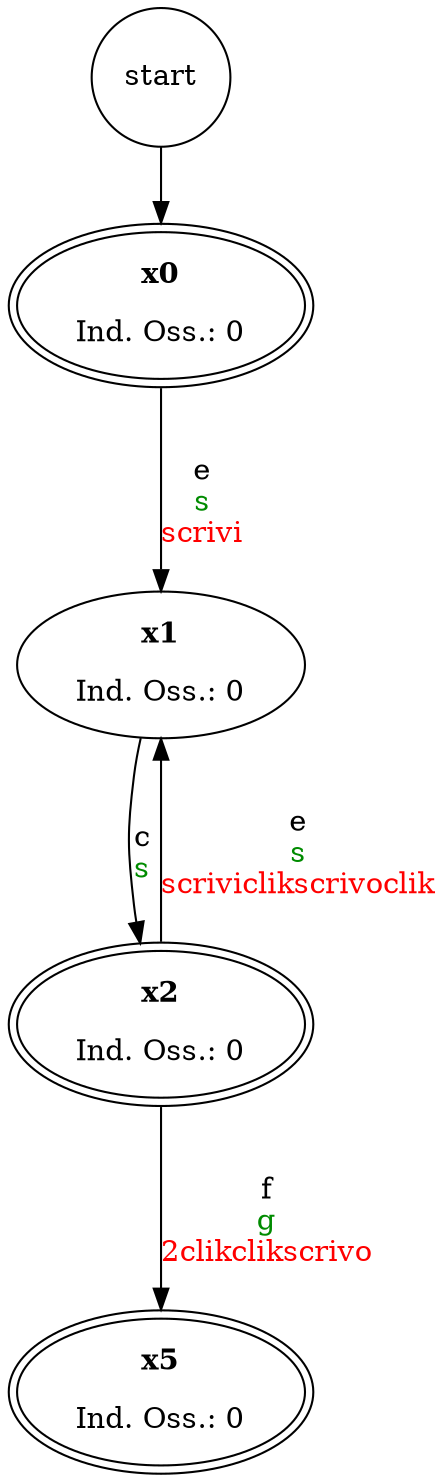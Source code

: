 digraph SpazioComportamentale {
    // ARCHI
    start	->	nx0
	nx0	->	nx1 [label=<<br/>e<br/><font color="green4">s</font><br/><font color="red">scrivi</font>>]
	nx1	->	nx2 [label=<<br/>c<br/><font color="green4">s</font>>]
	nx2	->	nx5 [label=<<br/>f<br/><font color="green4">g</font><br/><font color="red">2clikclikscrivo</font>>]
	nx2	->	nx1 [label=<<br/>e<br/><font color="green4">s</font><br/><font color="red">scriviclikscrivoclik</font>>]

    // NODI
    start[shape="circle"]
	nx0 [label=<<b>x0</b><br/> <br/>Ind. Oss.: 0> peripheries=2]
	nx1 [label=<<b>x1</b><br/> <br/>Ind. Oss.: 0>]
	nx2 [label=<<b>x2</b><br/> <br/>Ind. Oss.: 0> peripheries=2]
	nx5 [label=<<b>x5</b><br/> <br/>Ind. Oss.: 0> peripheries=2]
}
